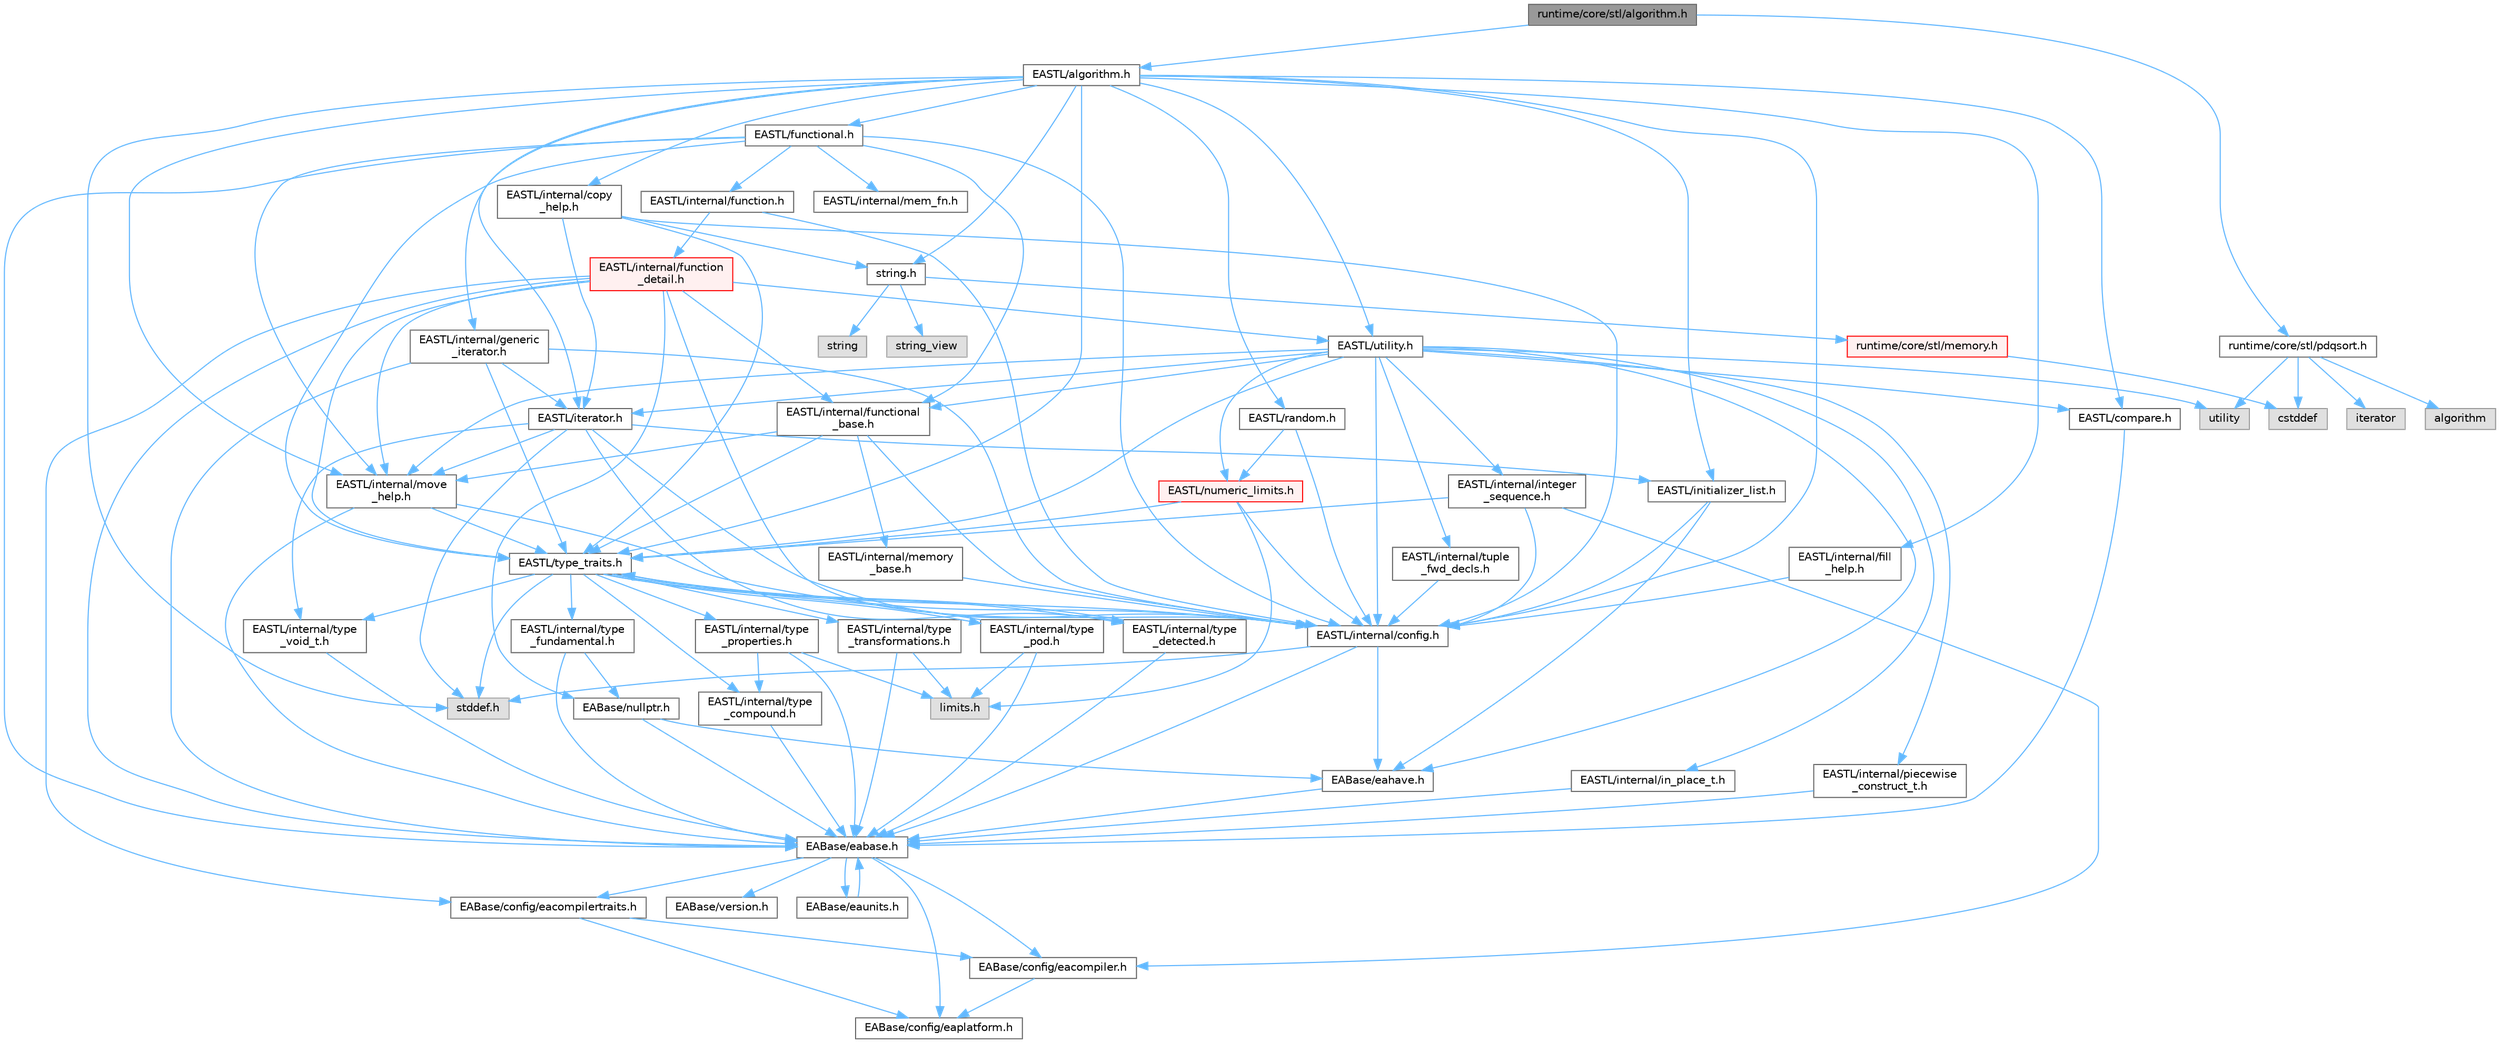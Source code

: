 digraph "runtime/core/stl/algorithm.h"
{
 // LATEX_PDF_SIZE
  bgcolor="transparent";
  edge [fontname=Helvetica,fontsize=10,labelfontname=Helvetica,labelfontsize=10];
  node [fontname=Helvetica,fontsize=10,shape=box,height=0.2,width=0.4];
  Node1 [id="Node000001",label="runtime/core/stl/algorithm.h",height=0.2,width=0.4,color="gray40", fillcolor="grey60", style="filled", fontcolor="black",tooltip=" "];
  Node1 -> Node2 [id="edge1_Node000001_Node000002",color="steelblue1",style="solid",tooltip=" "];
  Node2 [id="Node000002",label="EASTL/algorithm.h",height=0.2,width=0.4,color="grey40", fillcolor="white", style="filled",URL="$_e_a_s_t_l_2include_2_e_a_s_t_l_2algorithm_8h.html",tooltip=" "];
  Node2 -> Node3 [id="edge2_Node000002_Node000003",color="steelblue1",style="solid",tooltip=" "];
  Node3 [id="Node000003",label="EASTL/internal/config.h",height=0.2,width=0.4,color="grey40", fillcolor="white", style="filled",URL="$config_8h.html",tooltip=" "];
  Node3 -> Node4 [id="edge3_Node000003_Node000004",color="steelblue1",style="solid",tooltip=" "];
  Node4 [id="Node000004",label="EABase/eabase.h",height=0.2,width=0.4,color="grey40", fillcolor="white", style="filled",URL="$eabase_8h.html",tooltip=" "];
  Node4 -> Node5 [id="edge4_Node000004_Node000005",color="steelblue1",style="solid",tooltip=" "];
  Node5 [id="Node000005",label="EABase/config/eacompiler.h",height=0.2,width=0.4,color="grey40", fillcolor="white", style="filled",URL="$eacompiler_8h.html",tooltip=" "];
  Node5 -> Node6 [id="edge5_Node000005_Node000006",color="steelblue1",style="solid",tooltip=" "];
  Node6 [id="Node000006",label="EABase/config/eaplatform.h",height=0.2,width=0.4,color="grey40", fillcolor="white", style="filled",URL="$eaplatform_8h.html",tooltip=" "];
  Node4 -> Node7 [id="edge6_Node000004_Node000007",color="steelblue1",style="solid",tooltip=" "];
  Node7 [id="Node000007",label="EABase/config/eacompilertraits.h",height=0.2,width=0.4,color="grey40", fillcolor="white", style="filled",URL="$eacompilertraits_8h.html",tooltip=" "];
  Node7 -> Node6 [id="edge7_Node000007_Node000006",color="steelblue1",style="solid",tooltip=" "];
  Node7 -> Node5 [id="edge8_Node000007_Node000005",color="steelblue1",style="solid",tooltip=" "];
  Node4 -> Node6 [id="edge9_Node000004_Node000006",color="steelblue1",style="solid",tooltip=" "];
  Node4 -> Node8 [id="edge10_Node000004_Node000008",color="steelblue1",style="solid",tooltip=" "];
  Node8 [id="Node000008",label="EABase/version.h",height=0.2,width=0.4,color="grey40", fillcolor="white", style="filled",URL="$_e_a_s_t_l_2packages_2_e_a_base_2include_2_common_2_e_a_base_2version_8h.html",tooltip=" "];
  Node4 -> Node9 [id="edge11_Node000004_Node000009",color="steelblue1",style="solid",tooltip=" "];
  Node9 [id="Node000009",label="EABase/eaunits.h",height=0.2,width=0.4,color="grey40", fillcolor="white", style="filled",URL="$eaunits_8h.html",tooltip=" "];
  Node9 -> Node4 [id="edge12_Node000009_Node000004",color="steelblue1",style="solid",tooltip=" "];
  Node3 -> Node10 [id="edge13_Node000003_Node000010",color="steelblue1",style="solid",tooltip=" "];
  Node10 [id="Node000010",label="EABase/eahave.h",height=0.2,width=0.4,color="grey40", fillcolor="white", style="filled",URL="$eahave_8h.html",tooltip=" "];
  Node10 -> Node4 [id="edge14_Node000010_Node000004",color="steelblue1",style="solid",tooltip=" "];
  Node3 -> Node11 [id="edge15_Node000003_Node000011",color="steelblue1",style="solid",tooltip=" "];
  Node11 [id="Node000011",label="stddef.h",height=0.2,width=0.4,color="grey60", fillcolor="#E0E0E0", style="filled",tooltip=" "];
  Node2 -> Node12 [id="edge16_Node000002_Node000012",color="steelblue1",style="solid",tooltip=" "];
  Node12 [id="Node000012",label="EASTL/type_traits.h",height=0.2,width=0.4,color="grey40", fillcolor="white", style="filled",URL="$_e_a_s_t_l_2include_2_e_a_s_t_l_2type__traits_8h.html",tooltip=" "];
  Node12 -> Node3 [id="edge17_Node000012_Node000003",color="steelblue1",style="solid",tooltip=" "];
  Node12 -> Node11 [id="edge18_Node000012_Node000011",color="steelblue1",style="solid",tooltip=" "];
  Node12 -> Node13 [id="edge19_Node000012_Node000013",color="steelblue1",style="solid",tooltip=" "];
  Node13 [id="Node000013",label="EASTL/internal/type\l_fundamental.h",height=0.2,width=0.4,color="grey40", fillcolor="white", style="filled",URL="$type__fundamental_8h.html",tooltip=" "];
  Node13 -> Node4 [id="edge20_Node000013_Node000004",color="steelblue1",style="solid",tooltip=" "];
  Node13 -> Node14 [id="edge21_Node000013_Node000014",color="steelblue1",style="solid",tooltip=" "];
  Node14 [id="Node000014",label="EABase/nullptr.h",height=0.2,width=0.4,color="grey40", fillcolor="white", style="filled",URL="$nullptr_8h.html",tooltip=" "];
  Node14 -> Node4 [id="edge22_Node000014_Node000004",color="steelblue1",style="solid",tooltip=" "];
  Node14 -> Node10 [id="edge23_Node000014_Node000010",color="steelblue1",style="solid",tooltip=" "];
  Node12 -> Node15 [id="edge24_Node000012_Node000015",color="steelblue1",style="solid",tooltip=" "];
  Node15 [id="Node000015",label="EASTL/internal/type\l_transformations.h",height=0.2,width=0.4,color="grey40", fillcolor="white", style="filled",URL="$type__transformations_8h.html",tooltip=" "];
  Node15 -> Node4 [id="edge25_Node000015_Node000004",color="steelblue1",style="solid",tooltip=" "];
  Node15 -> Node16 [id="edge26_Node000015_Node000016",color="steelblue1",style="solid",tooltip=" "];
  Node16 [id="Node000016",label="limits.h",height=0.2,width=0.4,color="grey60", fillcolor="#E0E0E0", style="filled",tooltip=" "];
  Node12 -> Node17 [id="edge27_Node000012_Node000017",color="steelblue1",style="solid",tooltip=" "];
  Node17 [id="Node000017",label="EASTL/internal/type\l_void_t.h",height=0.2,width=0.4,color="grey40", fillcolor="white", style="filled",URL="$type__void__t_8h.html",tooltip=" "];
  Node17 -> Node4 [id="edge28_Node000017_Node000004",color="steelblue1",style="solid",tooltip=" "];
  Node12 -> Node18 [id="edge29_Node000012_Node000018",color="steelblue1",style="solid",tooltip=" "];
  Node18 [id="Node000018",label="EASTL/internal/type\l_properties.h",height=0.2,width=0.4,color="grey40", fillcolor="white", style="filled",URL="$type__properties_8h.html",tooltip=" "];
  Node18 -> Node4 [id="edge30_Node000018_Node000004",color="steelblue1",style="solid",tooltip=" "];
  Node18 -> Node16 [id="edge31_Node000018_Node000016",color="steelblue1",style="solid",tooltip=" "];
  Node18 -> Node19 [id="edge32_Node000018_Node000019",color="steelblue1",style="solid",tooltip=" "];
  Node19 [id="Node000019",label="EASTL/internal/type\l_compound.h",height=0.2,width=0.4,color="grey40", fillcolor="white", style="filled",URL="$type__compound_8h.html",tooltip=" "];
  Node19 -> Node4 [id="edge33_Node000019_Node000004",color="steelblue1",style="solid",tooltip=" "];
  Node12 -> Node19 [id="edge34_Node000012_Node000019",color="steelblue1",style="solid",tooltip=" "];
  Node12 -> Node20 [id="edge35_Node000012_Node000020",color="steelblue1",style="solid",tooltip=" "];
  Node20 [id="Node000020",label="EASTL/internal/type\l_pod.h",height=0.2,width=0.4,color="grey40", fillcolor="white", style="filled",URL="$type__pod_8h.html",tooltip=" "];
  Node20 -> Node4 [id="edge36_Node000020_Node000004",color="steelblue1",style="solid",tooltip=" "];
  Node20 -> Node16 [id="edge37_Node000020_Node000016",color="steelblue1",style="solid",tooltip=" "];
  Node20 -> Node12 [id="edge38_Node000020_Node000012",color="steelblue1",style="solid",tooltip=" "];
  Node12 -> Node21 [id="edge39_Node000012_Node000021",color="steelblue1",style="solid",tooltip=" "];
  Node21 [id="Node000021",label="EASTL/internal/type\l_detected.h",height=0.2,width=0.4,color="grey40", fillcolor="white", style="filled",URL="$type__detected_8h.html",tooltip=" "];
  Node21 -> Node4 [id="edge40_Node000021_Node000004",color="steelblue1",style="solid",tooltip=" "];
  Node21 -> Node12 [id="edge41_Node000021_Node000012",color="steelblue1",style="solid",tooltip=" "];
  Node2 -> Node22 [id="edge42_Node000002_Node000022",color="steelblue1",style="solid",tooltip=" "];
  Node22 [id="Node000022",label="EASTL/internal/move\l_help.h",height=0.2,width=0.4,color="grey40", fillcolor="white", style="filled",URL="$move__help_8h.html",tooltip=" "];
  Node22 -> Node4 [id="edge43_Node000022_Node000004",color="steelblue1",style="solid",tooltip=" "];
  Node22 -> Node3 [id="edge44_Node000022_Node000003",color="steelblue1",style="solid",tooltip=" "];
  Node22 -> Node12 [id="edge45_Node000022_Node000012",color="steelblue1",style="solid",tooltip=" "];
  Node2 -> Node23 [id="edge46_Node000002_Node000023",color="steelblue1",style="solid",tooltip=" "];
  Node23 [id="Node000023",label="EASTL/internal/copy\l_help.h",height=0.2,width=0.4,color="grey40", fillcolor="white", style="filled",URL="$copy__help_8h.html",tooltip=" "];
  Node23 -> Node3 [id="edge47_Node000023_Node000003",color="steelblue1",style="solid",tooltip=" "];
  Node23 -> Node12 [id="edge48_Node000023_Node000012",color="steelblue1",style="solid",tooltip=" "];
  Node23 -> Node24 [id="edge49_Node000023_Node000024",color="steelblue1",style="solid",tooltip=" "];
  Node24 [id="Node000024",label="EASTL/iterator.h",height=0.2,width=0.4,color="grey40", fillcolor="white", style="filled",URL="$_e_a_s_t_l_2include_2_e_a_s_t_l_2iterator_8h.html",tooltip=" "];
  Node24 -> Node3 [id="edge50_Node000024_Node000003",color="steelblue1",style="solid",tooltip=" "];
  Node24 -> Node22 [id="edge51_Node000024_Node000022",color="steelblue1",style="solid",tooltip=" "];
  Node24 -> Node21 [id="edge52_Node000024_Node000021",color="steelblue1",style="solid",tooltip=" "];
  Node24 -> Node17 [id="edge53_Node000024_Node000017",color="steelblue1",style="solid",tooltip=" "];
  Node24 -> Node25 [id="edge54_Node000024_Node000025",color="steelblue1",style="solid",tooltip=" "];
  Node25 [id="Node000025",label="EASTL/initializer_list.h",height=0.2,width=0.4,color="grey40", fillcolor="white", style="filled",URL="$initializer__list_8h.html",tooltip=" "];
  Node25 -> Node3 [id="edge55_Node000025_Node000003",color="steelblue1",style="solid",tooltip=" "];
  Node25 -> Node10 [id="edge56_Node000025_Node000010",color="steelblue1",style="solid",tooltip=" "];
  Node24 -> Node11 [id="edge57_Node000024_Node000011",color="steelblue1",style="solid",tooltip=" "];
  Node23 -> Node26 [id="edge58_Node000023_Node000026",color="steelblue1",style="solid",tooltip=" "];
  Node26 [id="Node000026",label="string.h",height=0.2,width=0.4,color="grey40", fillcolor="white", style="filled",URL="$string_8h.html",tooltip=" "];
  Node26 -> Node27 [id="edge59_Node000026_Node000027",color="steelblue1",style="solid",tooltip=" "];
  Node27 [id="Node000027",label="string",height=0.2,width=0.4,color="grey60", fillcolor="#E0E0E0", style="filled",tooltip=" "];
  Node26 -> Node28 [id="edge60_Node000026_Node000028",color="steelblue1",style="solid",tooltip=" "];
  Node28 [id="Node000028",label="string_view",height=0.2,width=0.4,color="grey60", fillcolor="#E0E0E0", style="filled",tooltip=" "];
  Node26 -> Node29 [id="edge61_Node000026_Node000029",color="steelblue1",style="solid",tooltip=" "];
  Node29 [id="Node000029",label="runtime/core/stl/memory.h",height=0.2,width=0.4,color="red", fillcolor="#FFF0F0", style="filled",URL="$core_2stl_2memory_8h.html",tooltip=" "];
  Node29 -> Node30 [id="edge62_Node000029_Node000030",color="steelblue1",style="solid",tooltip=" "];
  Node30 [id="Node000030",label="cstddef",height=0.2,width=0.4,color="grey60", fillcolor="#E0E0E0", style="filled",tooltip=" "];
  Node2 -> Node149 [id="edge63_Node000002_Node000149",color="steelblue1",style="solid",tooltip=" "];
  Node149 [id="Node000149",label="EASTL/internal/fill\l_help.h",height=0.2,width=0.4,color="grey40", fillcolor="white", style="filled",URL="$fill__help_8h.html",tooltip=" "];
  Node149 -> Node3 [id="edge64_Node000149_Node000003",color="steelblue1",style="solid",tooltip=" "];
  Node2 -> Node25 [id="edge65_Node000002_Node000025",color="steelblue1",style="solid",tooltip=" "];
  Node2 -> Node24 [id="edge66_Node000002_Node000024",color="steelblue1",style="solid",tooltip=" "];
  Node2 -> Node59 [id="edge67_Node000002_Node000059",color="steelblue1",style="solid",tooltip=" "];
  Node59 [id="Node000059",label="EASTL/functional.h",height=0.2,width=0.4,color="grey40", fillcolor="white", style="filled",URL="$_e_a_s_t_l_2include_2_e_a_s_t_l_2functional_8h.html",tooltip=" "];
  Node59 -> Node4 [id="edge68_Node000059_Node000004",color="steelblue1",style="solid",tooltip=" "];
  Node59 -> Node3 [id="edge69_Node000059_Node000003",color="steelblue1",style="solid",tooltip=" "];
  Node59 -> Node22 [id="edge70_Node000059_Node000022",color="steelblue1",style="solid",tooltip=" "];
  Node59 -> Node12 [id="edge71_Node000059_Node000012",color="steelblue1",style="solid",tooltip=" "];
  Node59 -> Node40 [id="edge72_Node000059_Node000040",color="steelblue1",style="solid",tooltip=" "];
  Node40 [id="Node000040",label="EASTL/internal/functional\l_base.h",height=0.2,width=0.4,color="grey40", fillcolor="white", style="filled",URL="$functional__base_8h.html",tooltip=" "];
  Node40 -> Node3 [id="edge73_Node000040_Node000003",color="steelblue1",style="solid",tooltip=" "];
  Node40 -> Node36 [id="edge74_Node000040_Node000036",color="steelblue1",style="solid",tooltip=" "];
  Node36 [id="Node000036",label="EASTL/internal/memory\l_base.h",height=0.2,width=0.4,color="grey40", fillcolor="white", style="filled",URL="$memory__base_8h.html",tooltip=" "];
  Node36 -> Node3 [id="edge75_Node000036_Node000003",color="steelblue1",style="solid",tooltip=" "];
  Node40 -> Node22 [id="edge76_Node000040_Node000022",color="steelblue1",style="solid",tooltip=" "];
  Node40 -> Node12 [id="edge77_Node000040_Node000012",color="steelblue1",style="solid",tooltip=" "];
  Node59 -> Node60 [id="edge78_Node000059_Node000060",color="steelblue1",style="solid",tooltip=" "];
  Node60 [id="Node000060",label="EASTL/internal/mem_fn.h",height=0.2,width=0.4,color="grey40", fillcolor="white", style="filled",URL="$mem__fn_8h.html",tooltip=" "];
  Node59 -> Node61 [id="edge79_Node000059_Node000061",color="steelblue1",style="solid",tooltip=" "];
  Node61 [id="Node000061",label="EASTL/internal/function.h",height=0.2,width=0.4,color="grey40", fillcolor="white", style="filled",URL="$_e_a_s_t_l_2include_2_e_a_s_t_l_2internal_2function_8h.html",tooltip=" "];
  Node61 -> Node3 [id="edge80_Node000061_Node000003",color="steelblue1",style="solid",tooltip=" "];
  Node61 -> Node62 [id="edge81_Node000061_Node000062",color="steelblue1",style="solid",tooltip=" "];
  Node62 [id="Node000062",label="EASTL/internal/function\l_detail.h",height=0.2,width=0.4,color="red", fillcolor="#FFF0F0", style="filled",URL="$function__detail_8h.html",tooltip=" "];
  Node62 -> Node7 [id="edge82_Node000062_Node000007",color="steelblue1",style="solid",tooltip=" "];
  Node62 -> Node4 [id="edge83_Node000062_Node000004",color="steelblue1",style="solid",tooltip=" "];
  Node62 -> Node14 [id="edge84_Node000062_Node000014",color="steelblue1",style="solid",tooltip=" "];
  Node62 -> Node3 [id="edge85_Node000062_Node000003",color="steelblue1",style="solid",tooltip=" "];
  Node62 -> Node40 [id="edge86_Node000062_Node000040",color="steelblue1",style="solid",tooltip=" "];
  Node62 -> Node22 [id="edge87_Node000062_Node000022",color="steelblue1",style="solid",tooltip=" "];
  Node62 -> Node12 [id="edge88_Node000062_Node000012",color="steelblue1",style="solid",tooltip=" "];
  Node62 -> Node43 [id="edge89_Node000062_Node000043",color="steelblue1",style="solid",tooltip=" "];
  Node43 [id="Node000043",label="EASTL/utility.h",height=0.2,width=0.4,color="grey40", fillcolor="white", style="filled",URL="$_e_a_s_t_l_2include_2_e_a_s_t_l_2utility_8h.html",tooltip=" "];
  Node43 -> Node3 [id="edge90_Node000043_Node000003",color="steelblue1",style="solid",tooltip=" "];
  Node43 -> Node12 [id="edge91_Node000043_Node000012",color="steelblue1",style="solid",tooltip=" "];
  Node43 -> Node24 [id="edge92_Node000043_Node000024",color="steelblue1",style="solid",tooltip=" "];
  Node43 -> Node44 [id="edge93_Node000043_Node000044",color="steelblue1",style="solid",tooltip=" "];
  Node44 [id="Node000044",label="EASTL/numeric_limits.h",height=0.2,width=0.4,color="red", fillcolor="#FFF0F0", style="filled",URL="$numeric__limits_8h.html",tooltip=" "];
  Node44 -> Node3 [id="edge94_Node000044_Node000003",color="steelblue1",style="solid",tooltip=" "];
  Node44 -> Node12 [id="edge95_Node000044_Node000012",color="steelblue1",style="solid",tooltip=" "];
  Node44 -> Node16 [id="edge96_Node000044_Node000016",color="steelblue1",style="solid",tooltip=" "];
  Node43 -> Node46 [id="edge97_Node000043_Node000046",color="steelblue1",style="solid",tooltip=" "];
  Node46 [id="Node000046",label="EASTL/compare.h",height=0.2,width=0.4,color="grey40", fillcolor="white", style="filled",URL="$compare_8h.html",tooltip=" "];
  Node46 -> Node4 [id="edge98_Node000046_Node000004",color="steelblue1",style="solid",tooltip=" "];
  Node43 -> Node40 [id="edge99_Node000043_Node000040",color="steelblue1",style="solid",tooltip=" "];
  Node43 -> Node22 [id="edge100_Node000043_Node000022",color="steelblue1",style="solid",tooltip=" "];
  Node43 -> Node10 [id="edge101_Node000043_Node000010",color="steelblue1",style="solid",tooltip=" "];
  Node43 -> Node47 [id="edge102_Node000043_Node000047",color="steelblue1",style="solid",tooltip=" "];
  Node47 [id="Node000047",label="EASTL/internal/integer\l_sequence.h",height=0.2,width=0.4,color="grey40", fillcolor="white", style="filled",URL="$integer__sequence_8h.html",tooltip=" "];
  Node47 -> Node5 [id="edge103_Node000047_Node000005",color="steelblue1",style="solid",tooltip=" "];
  Node47 -> Node3 [id="edge104_Node000047_Node000003",color="steelblue1",style="solid",tooltip=" "];
  Node47 -> Node12 [id="edge105_Node000047_Node000012",color="steelblue1",style="solid",tooltip=" "];
  Node43 -> Node48 [id="edge106_Node000043_Node000048",color="steelblue1",style="solid",tooltip=" "];
  Node48 [id="Node000048",label="EASTL/internal/tuple\l_fwd_decls.h",height=0.2,width=0.4,color="grey40", fillcolor="white", style="filled",URL="$tuple__fwd__decls_8h.html",tooltip=" "];
  Node48 -> Node3 [id="edge107_Node000048_Node000003",color="steelblue1",style="solid",tooltip=" "];
  Node43 -> Node49 [id="edge108_Node000043_Node000049",color="steelblue1",style="solid",tooltip=" "];
  Node49 [id="Node000049",label="EASTL/internal/in_place_t.h",height=0.2,width=0.4,color="grey40", fillcolor="white", style="filled",URL="$in__place__t_8h.html",tooltip=" "];
  Node49 -> Node4 [id="edge109_Node000049_Node000004",color="steelblue1",style="solid",tooltip=" "];
  Node43 -> Node50 [id="edge110_Node000043_Node000050",color="steelblue1",style="solid",tooltip=" "];
  Node50 [id="Node000050",label="EASTL/internal/piecewise\l_construct_t.h",height=0.2,width=0.4,color="grey40", fillcolor="white", style="filled",URL="$piecewise__construct__t_8h.html",tooltip=" "];
  Node50 -> Node4 [id="edge111_Node000050_Node000004",color="steelblue1",style="solid",tooltip=" "];
  Node43 -> Node51 [id="edge112_Node000043_Node000051",color="steelblue1",style="solid",tooltip=" "];
  Node51 [id="Node000051",label="utility",height=0.2,width=0.4,color="grey60", fillcolor="#E0E0E0", style="filled",tooltip=" "];
  Node2 -> Node43 [id="edge113_Node000002_Node000043",color="steelblue1",style="solid",tooltip=" "];
  Node2 -> Node38 [id="edge114_Node000002_Node000038",color="steelblue1",style="solid",tooltip=" "];
  Node38 [id="Node000038",label="EASTL/internal/generic\l_iterator.h",height=0.2,width=0.4,color="grey40", fillcolor="white", style="filled",URL="$generic__iterator_8h.html",tooltip=" "];
  Node38 -> Node4 [id="edge115_Node000038_Node000004",color="steelblue1",style="solid",tooltip=" "];
  Node38 -> Node3 [id="edge116_Node000038_Node000003",color="steelblue1",style="solid",tooltip=" "];
  Node38 -> Node24 [id="edge117_Node000038_Node000024",color="steelblue1",style="solid",tooltip=" "];
  Node38 -> Node12 [id="edge118_Node000038_Node000012",color="steelblue1",style="solid",tooltip=" "];
  Node2 -> Node150 [id="edge119_Node000002_Node000150",color="steelblue1",style="solid",tooltip=" "];
  Node150 [id="Node000150",label="EASTL/random.h",height=0.2,width=0.4,color="grey40", fillcolor="white", style="filled",URL="$random_8h.html",tooltip=" "];
  Node150 -> Node3 [id="edge120_Node000150_Node000003",color="steelblue1",style="solid",tooltip=" "];
  Node150 -> Node44 [id="edge121_Node000150_Node000044",color="steelblue1",style="solid",tooltip=" "];
  Node2 -> Node46 [id="edge122_Node000002_Node000046",color="steelblue1",style="solid",tooltip=" "];
  Node2 -> Node11 [id="edge123_Node000002_Node000011",color="steelblue1",style="solid",tooltip=" "];
  Node2 -> Node26 [id="edge124_Node000002_Node000026",color="steelblue1",style="solid",tooltip=" "];
  Node1 -> Node151 [id="edge125_Node000001_Node000151",color="steelblue1",style="solid",tooltip=" "];
  Node151 [id="Node000151",label="runtime/core/stl/pdqsort.h",height=0.2,width=0.4,color="grey40", fillcolor="white", style="filled",URL="$pdqsort_8h.html",tooltip=" "];
  Node151 -> Node152 [id="edge126_Node000151_Node000152",color="steelblue1",style="solid",tooltip=" "];
  Node152 [id="Node000152",label="algorithm",height=0.2,width=0.4,color="grey60", fillcolor="#E0E0E0", style="filled",tooltip=" "];
  Node151 -> Node30 [id="edge127_Node000151_Node000030",color="steelblue1",style="solid",tooltip=" "];
  Node151 -> Node51 [id="edge128_Node000151_Node000051",color="steelblue1",style="solid",tooltip=" "];
  Node151 -> Node153 [id="edge129_Node000151_Node000153",color="steelblue1",style="solid",tooltip=" "];
  Node153 [id="Node000153",label="iterator",height=0.2,width=0.4,color="grey60", fillcolor="#E0E0E0", style="filled",tooltip=" "];
}
